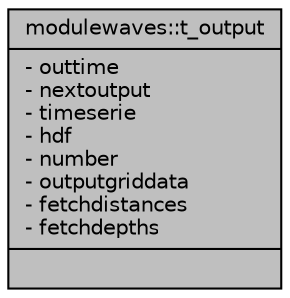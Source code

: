 digraph "modulewaves::t_output"
{
 // LATEX_PDF_SIZE
  edge [fontname="Helvetica",fontsize="10",labelfontname="Helvetica",labelfontsize="10"];
  node [fontname="Helvetica",fontsize="10",shape=record];
  Node1 [label="{modulewaves::t_output\n|- outtime\l- nextoutput\l- timeserie\l- hdf\l- number\l- outputgriddata\l- fetchdistances\l- fetchdepths\l|}",height=0.2,width=0.4,color="black", fillcolor="grey75", style="filled", fontcolor="black",tooltip=" "];
}

